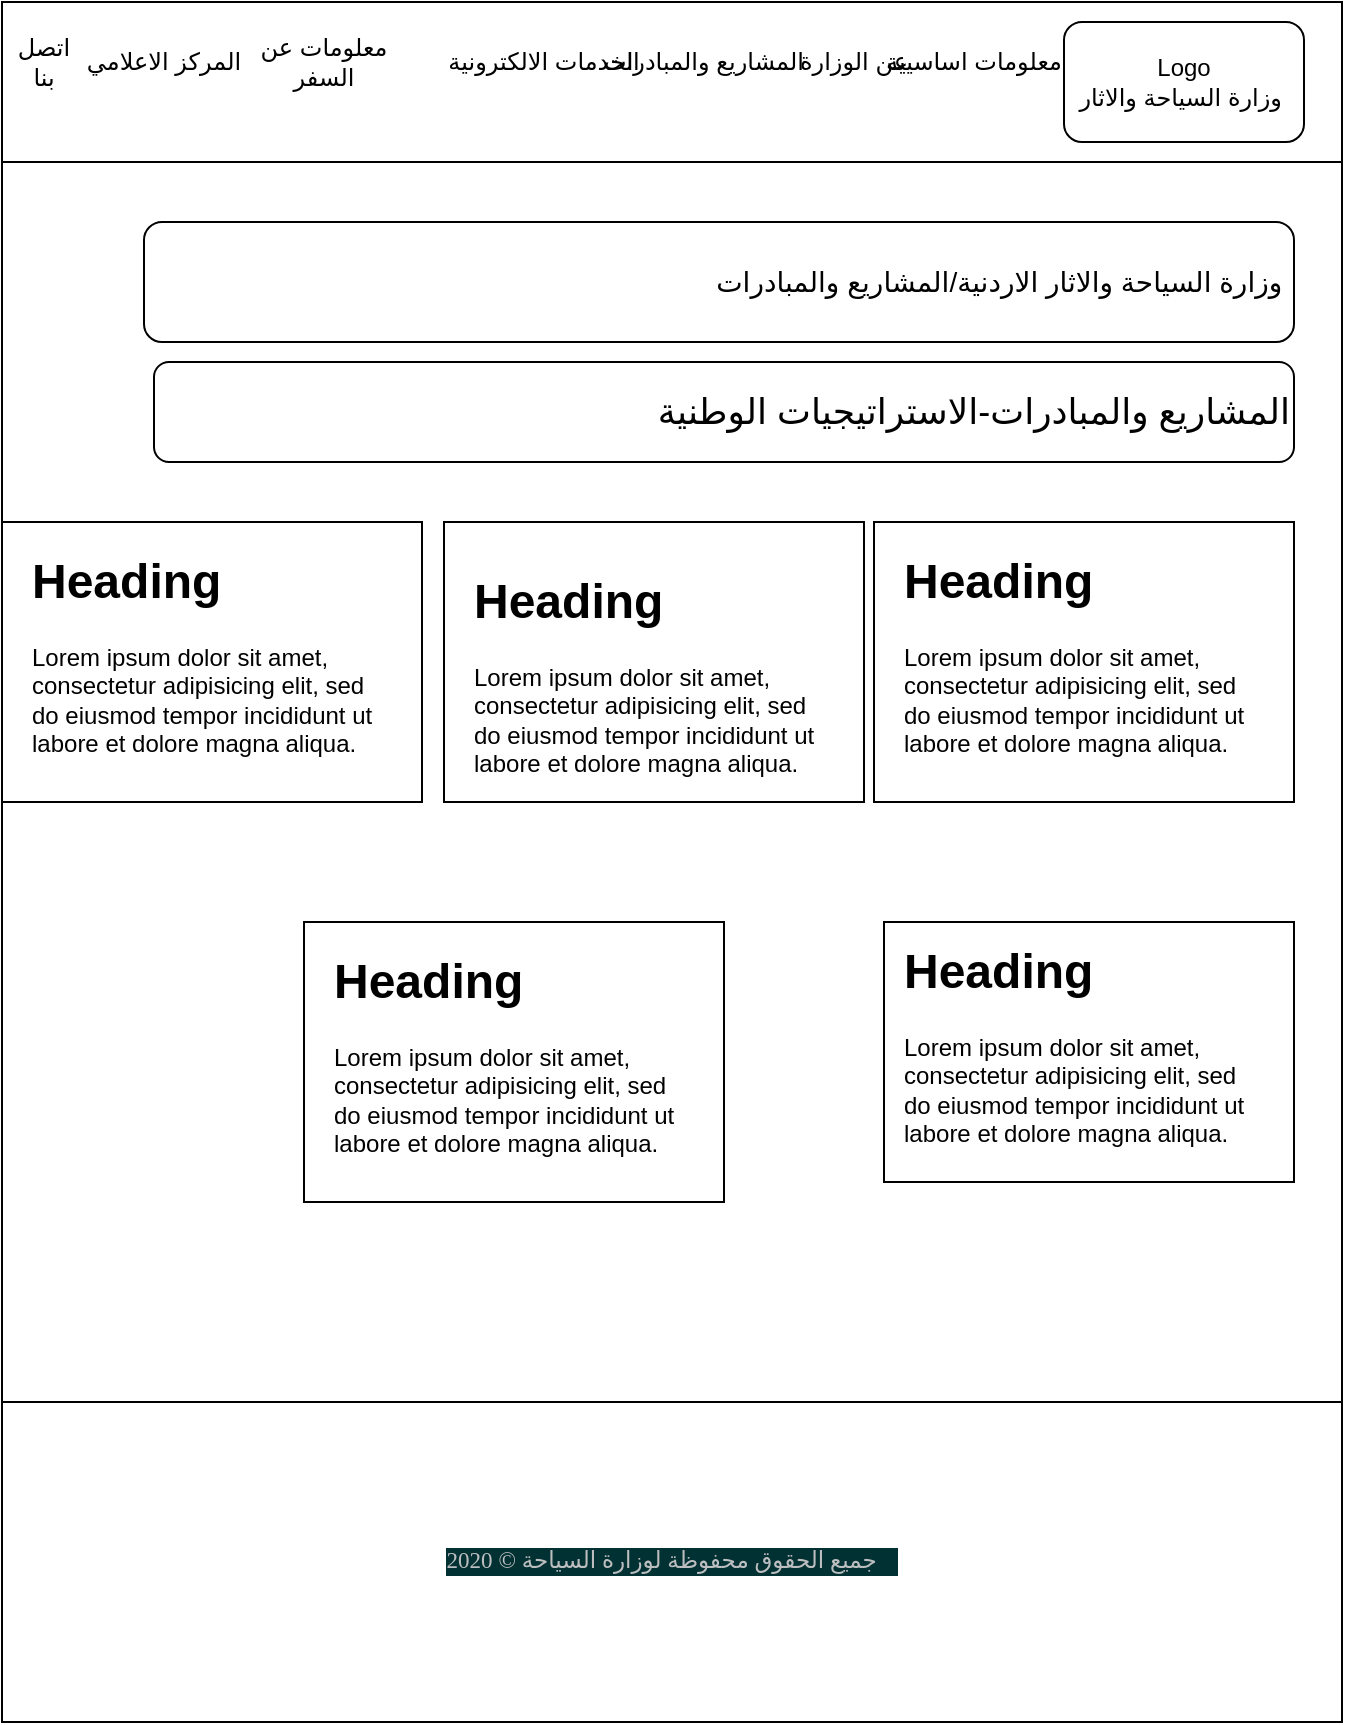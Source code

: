 <mxfile version="13.6.4" type="device"><diagram id="_ecwwu3jjcoIAMLpNCkk" name="Page-1"><mxGraphModel dx="1038" dy="499" grid="1" gridSize="10" guides="1" tooltips="1" connect="1" arrows="1" fold="1" page="1" pageScale="1" pageWidth="827" pageHeight="1169" math="0" shadow="0"><root><mxCell id="0"/><mxCell id="1" parent="0"/><mxCell id="BzSmmf_bkiUI4-vze4S1-11" value="" style="rounded=0;whiteSpace=wrap;html=1;fontStyle=1" parent="1" vertex="1"><mxGeometry x="89" y="60" width="670" height="840" as="geometry"/></mxCell><mxCell id="BzSmmf_bkiUI4-vze4S1-12" value="" style="rounded=0;whiteSpace=wrap;html=1;" parent="1" vertex="1"><mxGeometry x="89" y="60" width="670" height="80" as="geometry"/></mxCell><mxCell id="BzSmmf_bkiUI4-vze4S1-15" value="Logo&lt;br&gt;وزارة السياحة والاثار&amp;nbsp;" style="rounded=1;whiteSpace=wrap;html=1;" parent="1" vertex="1"><mxGeometry x="620" y="70" width="120" height="60" as="geometry"/></mxCell><mxCell id="BzSmmf_bkiUI4-vze4S1-16" value="&lt;div class=&quot;sct-copyright&quot; style=&quot;box-sizing: border-box ; color: rgb(189 , 190 , 192) ; float: right ; padding-left: 0px ; padding-right: 0.9em ; font-family: &amp;#34;newfont&amp;#34; ; font-size: 11.52px ; text-align: left ; background-color: rgb(1 , 49 , 51)&quot;&gt;جميع الحقوق محفوظة لوزارة السياحة ©&amp;nbsp;2020&lt;/div&gt;&lt;div&gt;&lt;br&gt;&lt;/div&gt;" style="rounded=0;whiteSpace=wrap;html=1;" parent="1" vertex="1"><mxGeometry x="89" y="760" width="670" height="160" as="geometry"/></mxCell><mxCell id="BzSmmf_bkiUI4-vze4S1-17" value="&lt;font style=&quot;font-size: 14px&quot;&gt;وزارة السياحة والاثار الاردنية/المشاريع والمبادرات&amp;nbsp;&lt;/font&gt;" style="rounded=1;whiteSpace=wrap;html=1;align=right;" parent="1" vertex="1"><mxGeometry x="160" y="170" width="575" height="60" as="geometry"/></mxCell><mxCell id="BzSmmf_bkiUI4-vze4S1-18" value="&lt;font style=&quot;font-size: 18px&quot;&gt;المشاريع والمبادرات-الاستراتيجيات الوطنية&lt;/font&gt;" style="rounded=1;whiteSpace=wrap;html=1;align=right;" parent="1" vertex="1"><mxGeometry x="165" y="240" width="570" height="50" as="geometry"/></mxCell><mxCell id="vU_Ez-8QYjqeS5LP8kgb-1" value="" style="rounded=0;whiteSpace=wrap;html=1;" vertex="1" parent="1"><mxGeometry x="525" y="320" width="210" height="140" as="geometry"/></mxCell><mxCell id="vU_Ez-8QYjqeS5LP8kgb-13" value="&lt;h1&gt;Heading&lt;/h1&gt;&lt;p&gt;Lorem ipsum dolor sit amet, consectetur adipisicing elit, sed do eiusmod tempor incididunt ut labore et dolore magna aliqua.&lt;/p&gt;" style="text;html=1;strokeColor=none;fillColor=none;spacing=5;spacingTop=-20;whiteSpace=wrap;overflow=hidden;rounded=0;" vertex="1" parent="1"><mxGeometry x="535" y="330" width="190" height="120" as="geometry"/></mxCell><mxCell id="vU_Ez-8QYjqeS5LP8kgb-22" value="" style="rounded=0;whiteSpace=wrap;html=1;" vertex="1" parent="1"><mxGeometry x="310" y="320" width="210" height="140" as="geometry"/></mxCell><mxCell id="vU_Ez-8QYjqeS5LP8kgb-23" value="&lt;h1&gt;Heading&lt;/h1&gt;&lt;p&gt;Lorem ipsum dolor sit amet, consectetur adipisicing elit, sed do eiusmod tempor incididunt ut labore et dolore magna aliqua.&lt;/p&gt;" style="text;html=1;strokeColor=none;fillColor=none;spacing=5;spacingTop=-20;whiteSpace=wrap;overflow=hidden;rounded=0;" vertex="1" parent="1"><mxGeometry x="320" y="340" width="190" height="120" as="geometry"/></mxCell><mxCell id="vU_Ez-8QYjqeS5LP8kgb-24" value="" style="rounded=0;whiteSpace=wrap;html=1;" vertex="1" parent="1"><mxGeometry x="89" y="320" width="210" height="140" as="geometry"/></mxCell><mxCell id="vU_Ez-8QYjqeS5LP8kgb-25" value="&lt;h1&gt;Heading&lt;/h1&gt;&lt;p&gt;Lorem ipsum dolor sit amet, consectetur adipisicing elit, sed do eiusmod tempor incididunt ut labore et dolore magna aliqua.&lt;/p&gt;" style="text;html=1;strokeColor=none;fillColor=none;spacing=5;spacingTop=-20;whiteSpace=wrap;overflow=hidden;rounded=0;" vertex="1" parent="1"><mxGeometry x="99" y="330" width="190" height="120" as="geometry"/></mxCell><mxCell id="vU_Ez-8QYjqeS5LP8kgb-29" value="" style="rounded=0;whiteSpace=wrap;html=1;" vertex="1" parent="1"><mxGeometry x="530" y="520" width="205" height="130" as="geometry"/></mxCell><mxCell id="vU_Ez-8QYjqeS5LP8kgb-30" value="&lt;h1&gt;Heading&lt;/h1&gt;&lt;p&gt;Lorem ipsum dolor sit amet, consectetur adipisicing elit, sed do eiusmod tempor incididunt ut labore et dolore magna aliqua.&lt;/p&gt;" style="text;html=1;strokeColor=none;fillColor=none;spacing=5;spacingTop=-20;whiteSpace=wrap;overflow=hidden;rounded=0;" vertex="1" parent="1"><mxGeometry x="535" y="525" width="190" height="120" as="geometry"/></mxCell><mxCell id="vU_Ez-8QYjqeS5LP8kgb-31" value="" style="rounded=0;whiteSpace=wrap;html=1;" vertex="1" parent="1"><mxGeometry x="240" y="520" width="210" height="140" as="geometry"/></mxCell><mxCell id="vU_Ez-8QYjqeS5LP8kgb-32" value="&lt;h1&gt;Heading&lt;/h1&gt;&lt;p&gt;Lorem ipsum dolor sit amet, consectetur adipisicing elit, sed do eiusmod tempor incididunt ut labore et dolore magna aliqua.&lt;/p&gt;" style="text;html=1;strokeColor=none;fillColor=none;spacing=5;spacingTop=-20;whiteSpace=wrap;overflow=hidden;rounded=0;" vertex="1" parent="1"><mxGeometry x="250" y="530" width="190" height="120" as="geometry"/></mxCell><mxCell id="vU_Ez-8QYjqeS5LP8kgb-37" value="معلومات اساسيية" style="text;html=1;strokeColor=none;fillColor=none;align=center;verticalAlign=middle;whiteSpace=wrap;rounded=0;" vertex="1" parent="1"><mxGeometry x="530" y="80" width="90" height="20" as="geometry"/></mxCell><mxCell id="vU_Ez-8QYjqeS5LP8kgb-38" value="عن الوزارة" style="text;html=1;strokeColor=none;fillColor=none;align=center;verticalAlign=middle;whiteSpace=wrap;rounded=0;" vertex="1" parent="1"><mxGeometry x="480" y="80" width="70" height="20" as="geometry"/></mxCell><mxCell id="vU_Ez-8QYjqeS5LP8kgb-39" value="المشاريع والمبادرات" style="text;html=1;strokeColor=none;fillColor=none;align=center;verticalAlign=middle;whiteSpace=wrap;rounded=0;" vertex="1" parent="1"><mxGeometry x="380" y="80" width="120" height="20" as="geometry"/></mxCell><mxCell id="vU_Ez-8QYjqeS5LP8kgb-40" value="الخدمات الالكترونية" style="text;html=1;strokeColor=none;fillColor=none;align=center;verticalAlign=middle;whiteSpace=wrap;rounded=0;" vertex="1" parent="1"><mxGeometry x="300" y="80" width="120" height="20" as="geometry"/></mxCell><mxCell id="vU_Ez-8QYjqeS5LP8kgb-41" value="معلومات عن السفر" style="text;html=1;strokeColor=none;fillColor=none;align=center;verticalAlign=middle;whiteSpace=wrap;rounded=0;" vertex="1" parent="1"><mxGeometry x="210" y="80" width="80" height="20" as="geometry"/></mxCell><mxCell id="vU_Ez-8QYjqeS5LP8kgb-42" value="المركز الاعلامي" style="text;html=1;strokeColor=none;fillColor=none;align=center;verticalAlign=middle;whiteSpace=wrap;rounded=0;" vertex="1" parent="1"><mxGeometry x="130" y="80" width="80" height="20" as="geometry"/></mxCell><mxCell id="vU_Ez-8QYjqeS5LP8kgb-43" value="اتصل بنا" style="text;html=1;strokeColor=none;fillColor=none;align=center;verticalAlign=middle;whiteSpace=wrap;rounded=0;" vertex="1" parent="1"><mxGeometry x="90" y="80" width="40" height="20" as="geometry"/></mxCell></root></mxGraphModel></diagram></mxfile>